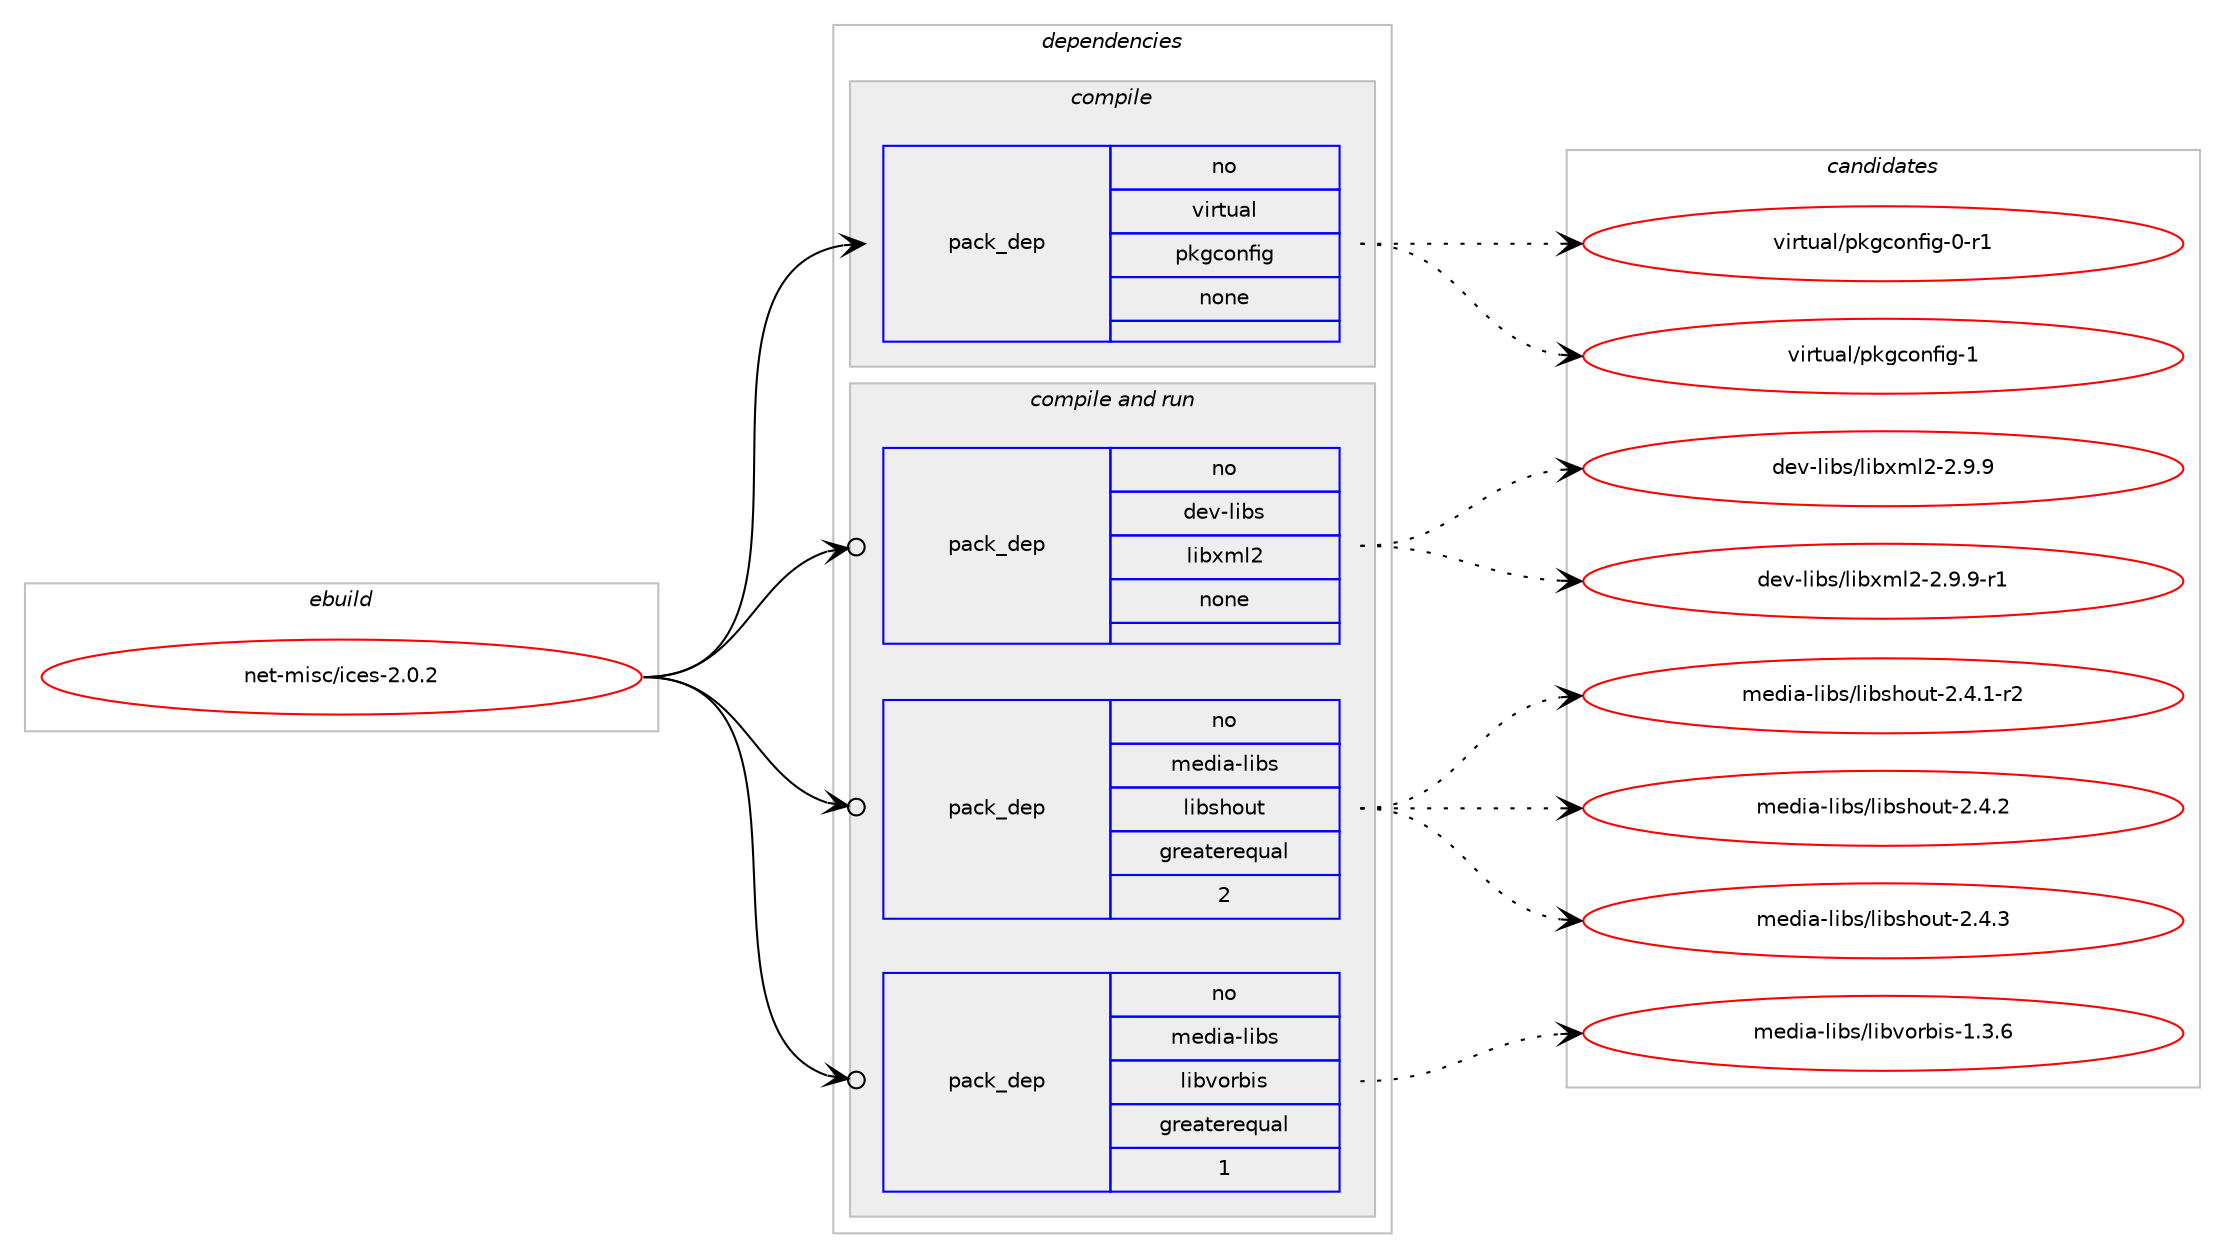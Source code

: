 digraph prolog {

# *************
# Graph options
# *************

newrank=true;
concentrate=true;
compound=true;
graph [rankdir=LR,fontname=Helvetica,fontsize=10,ranksep=1.5];#, ranksep=2.5, nodesep=0.2];
edge  [arrowhead=vee];
node  [fontname=Helvetica,fontsize=10];

# **********
# The ebuild
# **********

subgraph cluster_leftcol {
color=gray;
rank=same;
label=<<i>ebuild</i>>;
id [label="net-misc/ices-2.0.2", color=red, width=4, href="../net-misc/ices-2.0.2.svg"];
}

# ****************
# The dependencies
# ****************

subgraph cluster_midcol {
color=gray;
label=<<i>dependencies</i>>;
subgraph cluster_compile {
fillcolor="#eeeeee";
style=filled;
label=<<i>compile</i>>;
subgraph pack615726 {
dependency833611 [label=<<TABLE BORDER="0" CELLBORDER="1" CELLSPACING="0" CELLPADDING="4" WIDTH="220"><TR><TD ROWSPAN="6" CELLPADDING="30">pack_dep</TD></TR><TR><TD WIDTH="110">no</TD></TR><TR><TD>virtual</TD></TR><TR><TD>pkgconfig</TD></TR><TR><TD>none</TD></TR><TR><TD></TD></TR></TABLE>>, shape=none, color=blue];
}
id:e -> dependency833611:w [weight=20,style="solid",arrowhead="vee"];
}
subgraph cluster_compileandrun {
fillcolor="#eeeeee";
style=filled;
label=<<i>compile and run</i>>;
subgraph pack615727 {
dependency833612 [label=<<TABLE BORDER="0" CELLBORDER="1" CELLSPACING="0" CELLPADDING="4" WIDTH="220"><TR><TD ROWSPAN="6" CELLPADDING="30">pack_dep</TD></TR><TR><TD WIDTH="110">no</TD></TR><TR><TD>dev-libs</TD></TR><TR><TD>libxml2</TD></TR><TR><TD>none</TD></TR><TR><TD></TD></TR></TABLE>>, shape=none, color=blue];
}
id:e -> dependency833612:w [weight=20,style="solid",arrowhead="odotvee"];
subgraph pack615728 {
dependency833613 [label=<<TABLE BORDER="0" CELLBORDER="1" CELLSPACING="0" CELLPADDING="4" WIDTH="220"><TR><TD ROWSPAN="6" CELLPADDING="30">pack_dep</TD></TR><TR><TD WIDTH="110">no</TD></TR><TR><TD>media-libs</TD></TR><TR><TD>libshout</TD></TR><TR><TD>greaterequal</TD></TR><TR><TD>2</TD></TR></TABLE>>, shape=none, color=blue];
}
id:e -> dependency833613:w [weight=20,style="solid",arrowhead="odotvee"];
subgraph pack615729 {
dependency833614 [label=<<TABLE BORDER="0" CELLBORDER="1" CELLSPACING="0" CELLPADDING="4" WIDTH="220"><TR><TD ROWSPAN="6" CELLPADDING="30">pack_dep</TD></TR><TR><TD WIDTH="110">no</TD></TR><TR><TD>media-libs</TD></TR><TR><TD>libvorbis</TD></TR><TR><TD>greaterequal</TD></TR><TR><TD>1</TD></TR></TABLE>>, shape=none, color=blue];
}
id:e -> dependency833614:w [weight=20,style="solid",arrowhead="odotvee"];
}
subgraph cluster_run {
fillcolor="#eeeeee";
style=filled;
label=<<i>run</i>>;
}
}

# **************
# The candidates
# **************

subgraph cluster_choices {
rank=same;
color=gray;
label=<<i>candidates</i>>;

subgraph choice615726 {
color=black;
nodesep=1;
choice11810511411611797108471121071039911111010210510345484511449 [label="virtual/pkgconfig-0-r1", color=red, width=4,href="../virtual/pkgconfig-0-r1.svg"];
choice1181051141161179710847112107103991111101021051034549 [label="virtual/pkgconfig-1", color=red, width=4,href="../virtual/pkgconfig-1.svg"];
dependency833611:e -> choice11810511411611797108471121071039911111010210510345484511449:w [style=dotted,weight="100"];
dependency833611:e -> choice1181051141161179710847112107103991111101021051034549:w [style=dotted,weight="100"];
}
subgraph choice615727 {
color=black;
nodesep=1;
choice1001011184510810598115471081059812010910850455046574657 [label="dev-libs/libxml2-2.9.9", color=red, width=4,href="../dev-libs/libxml2-2.9.9.svg"];
choice10010111845108105981154710810598120109108504550465746574511449 [label="dev-libs/libxml2-2.9.9-r1", color=red, width=4,href="../dev-libs/libxml2-2.9.9-r1.svg"];
dependency833612:e -> choice1001011184510810598115471081059812010910850455046574657:w [style=dotted,weight="100"];
dependency833612:e -> choice10010111845108105981154710810598120109108504550465746574511449:w [style=dotted,weight="100"];
}
subgraph choice615728 {
color=black;
nodesep=1;
choice10910110010597451081059811547108105981151041111171164550465246494511450 [label="media-libs/libshout-2.4.1-r2", color=red, width=4,href="../media-libs/libshout-2.4.1-r2.svg"];
choice1091011001059745108105981154710810598115104111117116455046524650 [label="media-libs/libshout-2.4.2", color=red, width=4,href="../media-libs/libshout-2.4.2.svg"];
choice1091011001059745108105981154710810598115104111117116455046524651 [label="media-libs/libshout-2.4.3", color=red, width=4,href="../media-libs/libshout-2.4.3.svg"];
dependency833613:e -> choice10910110010597451081059811547108105981151041111171164550465246494511450:w [style=dotted,weight="100"];
dependency833613:e -> choice1091011001059745108105981154710810598115104111117116455046524650:w [style=dotted,weight="100"];
dependency833613:e -> choice1091011001059745108105981154710810598115104111117116455046524651:w [style=dotted,weight="100"];
}
subgraph choice615729 {
color=black;
nodesep=1;
choice109101100105974510810598115471081059811811111498105115454946514654 [label="media-libs/libvorbis-1.3.6", color=red, width=4,href="../media-libs/libvorbis-1.3.6.svg"];
dependency833614:e -> choice109101100105974510810598115471081059811811111498105115454946514654:w [style=dotted,weight="100"];
}
}

}
